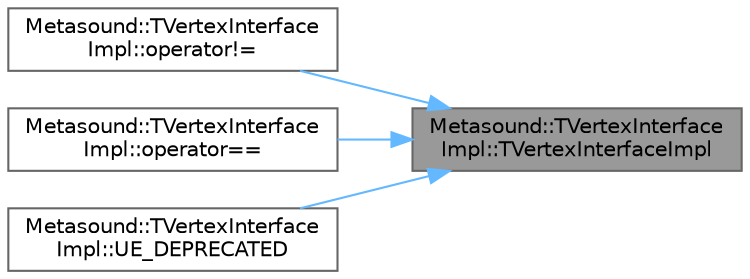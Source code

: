 digraph "Metasound::TVertexInterfaceImpl::TVertexInterfaceImpl"
{
 // INTERACTIVE_SVG=YES
 // LATEX_PDF_SIZE
  bgcolor="transparent";
  edge [fontname=Helvetica,fontsize=10,labelfontname=Helvetica,labelfontsize=10];
  node [fontname=Helvetica,fontsize=10,shape=box,height=0.2,width=0.4];
  rankdir="RL";
  Node1 [id="Node000001",label="Metasound::TVertexInterface\lImpl::TVertexInterfaceImpl",height=0.2,width=0.4,color="gray40", fillcolor="grey60", style="filled", fontcolor="black",tooltip=" "];
  Node1 -> Node2 [id="edge1_Node000001_Node000002",dir="back",color="steelblue1",style="solid",tooltip=" "];
  Node2 [id="Node000002",label="Metasound::TVertexInterface\lImpl::operator!=",height=0.2,width=0.4,color="grey40", fillcolor="white", style="filled",URL="$d9/d13/classMetasound_1_1TVertexInterfaceImpl.html#a2328aa7cb4329651413802c0b0cbed97",tooltip="Compare whether two vertex groups are unequal."];
  Node1 -> Node3 [id="edge2_Node000001_Node000003",dir="back",color="steelblue1",style="solid",tooltip=" "];
  Node3 [id="Node000003",label="Metasound::TVertexInterface\lImpl::operator==",height=0.2,width=0.4,color="grey40", fillcolor="white", style="filled",URL="$d9/d13/classMetasound_1_1TVertexInterfaceImpl.html#a13486f234a43a21e07892007d1c6507c",tooltip="Compare whether two vertex groups are equal."];
  Node1 -> Node4 [id="edge3_Node000001_Node000004",dir="back",color="steelblue1",style="solid",tooltip=" "];
  Node4 [id="Node000004",label="Metasound::TVertexInterface\lImpl::UE_DEPRECATED",height=0.2,width=0.4,color="grey40", fillcolor="white", style="filled",URL="$d9/d13/classMetasound_1_1TVertexInterfaceImpl.html#afa6c29eb9ea3b619f19ea8dc2786630b",tooltip="TVertexInterfaceImpl constructor with variadic list of vertex models."];
}
